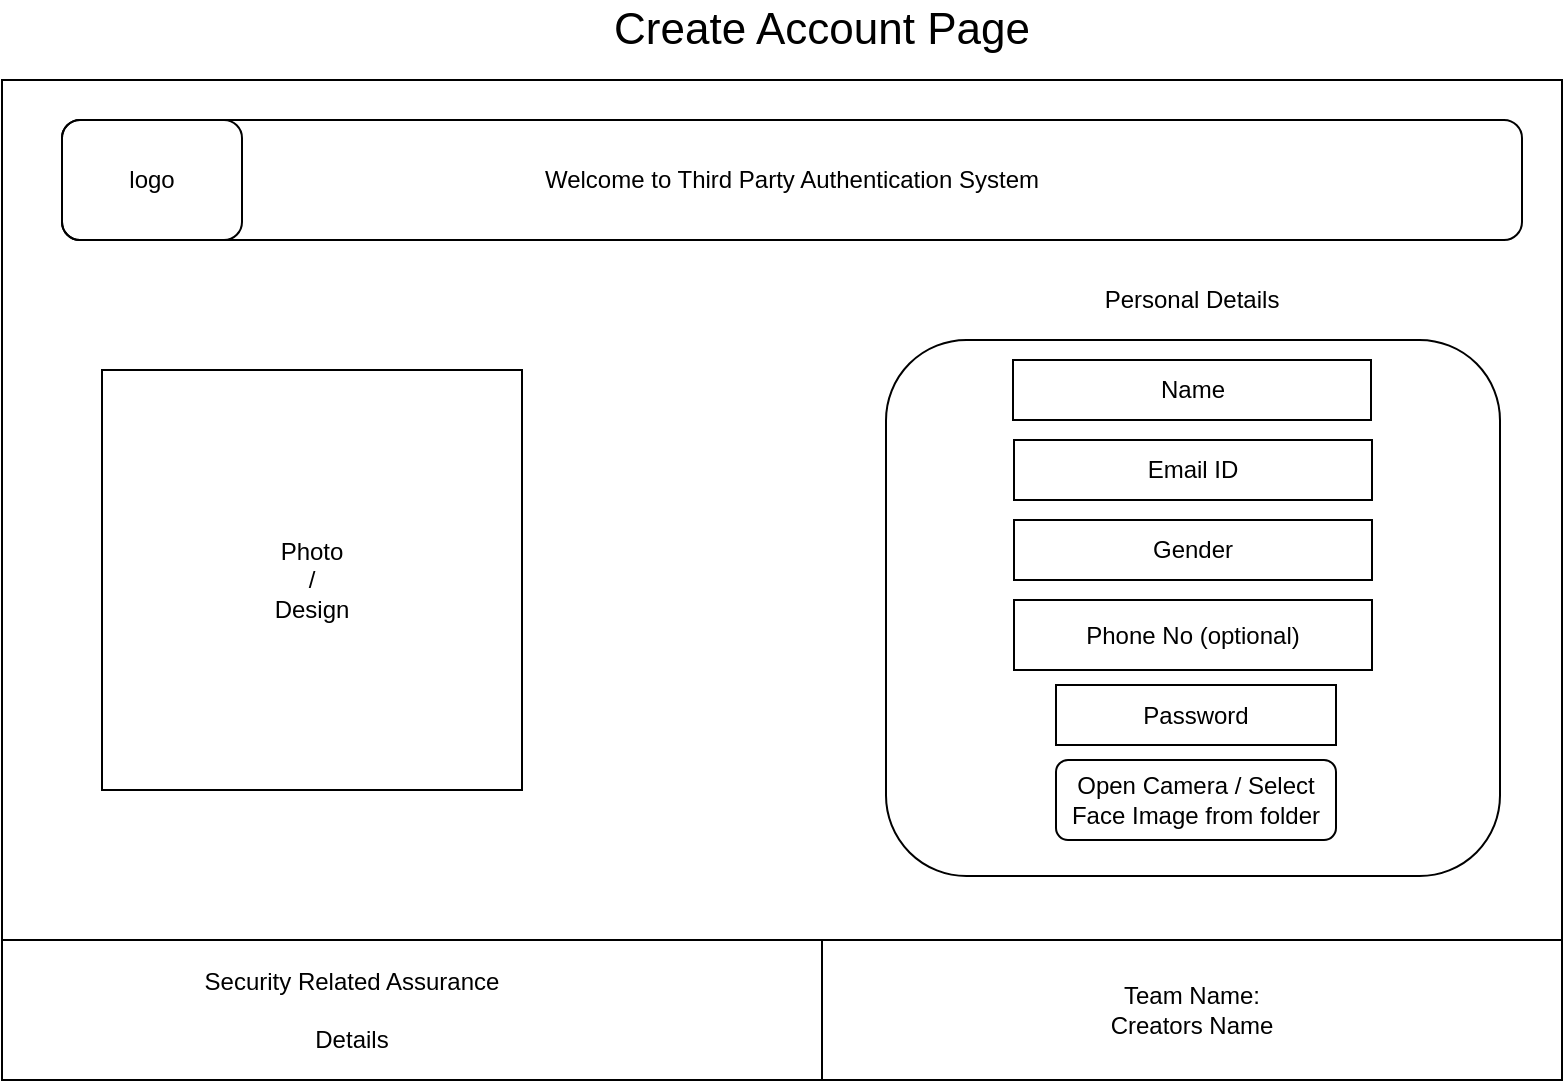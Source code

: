 <mxfile version="12.2.4" pages="1"><diagram id="sQzx17uD55lrhaneHpy9" name="Page-1"><mxGraphModel dx="740" dy="588" grid="1" gridSize="10" guides="1" tooltips="1" connect="1" arrows="1" fold="1" page="1" pageScale="1" pageWidth="827" pageHeight="1169" math="0" shadow="0"><root><mxCell id="0"/><mxCell id="1" parent="0"/><mxCell id="2" value="" style="rounded=0;whiteSpace=wrap;html=1;" parent="1" vertex="1"><mxGeometry x="23" y="90" width="780" height="500" as="geometry"/></mxCell><mxCell id="3" value="" style="rounded=1;whiteSpace=wrap;html=1;" parent="1" vertex="1"><mxGeometry x="53" y="110" width="730" height="60" as="geometry"/></mxCell><mxCell id="4" value="Welcome to Third Party Authentication System" style="text;html=1;strokeColor=none;fillColor=none;align=center;verticalAlign=middle;whiteSpace=wrap;rounded=0;" parent="1" vertex="1"><mxGeometry x="83" y="130" width="670" height="20" as="geometry"/></mxCell><mxCell id="5" value="" style="whiteSpace=wrap;html=1;aspect=fixed;" parent="1" vertex="1"><mxGeometry x="73" y="235" width="210" height="210" as="geometry"/></mxCell><mxCell id="6" value="Photo / Design" style="text;html=1;strokeColor=none;fillColor=none;align=center;verticalAlign=middle;whiteSpace=wrap;rounded=0;" parent="1" vertex="1"><mxGeometry x="158" y="330" width="40" height="20" as="geometry"/></mxCell><mxCell id="11" value="" style="rounded=0;whiteSpace=wrap;html=1;" parent="1" vertex="1"><mxGeometry x="23" y="520" width="780" height="70" as="geometry"/></mxCell><mxCell id="12" value="Security Related Assurance&lt;br&gt;&lt;br&gt;Details" style="text;html=1;strokeColor=none;fillColor=none;align=center;verticalAlign=middle;whiteSpace=wrap;rounded=0;" parent="1" vertex="1"><mxGeometry x="73" y="532.5" width="250" height="45" as="geometry"/></mxCell><mxCell id="14" value="Team Name:&lt;br&gt;Creators Name" style="rounded=0;whiteSpace=wrap;html=1;" parent="1" vertex="1"><mxGeometry x="433" y="520" width="370" height="70" as="geometry"/></mxCell><mxCell id="15" value="&lt;font style=&quot;font-size: 22px&quot;&gt;Create Account Page&lt;/font&gt;" style="text;html=1;strokeColor=none;fillColor=none;align=center;verticalAlign=middle;whiteSpace=wrap;rounded=0;" parent="1" vertex="1"><mxGeometry x="293" y="50" width="280" height="30" as="geometry"/></mxCell><mxCell id="16" value="" style="rounded=1;whiteSpace=wrap;html=1;fillColor=none;" parent="1" vertex="1"><mxGeometry x="465" y="220" width="307" height="268" as="geometry"/></mxCell><mxCell id="17" value="Personal Details" style="text;html=1;strokeColor=none;fillColor=none;align=center;verticalAlign=middle;whiteSpace=wrap;rounded=0;" parent="1" vertex="1"><mxGeometry x="558" y="190" width="120" height="20" as="geometry"/></mxCell><mxCell id="18" value="Name" style="rounded=0;whiteSpace=wrap;html=1;fillColor=none;" parent="1" vertex="1"><mxGeometry x="528.5" y="230" width="179" height="30" as="geometry"/></mxCell><mxCell id="19" value="Email ID" style="rounded=0;whiteSpace=wrap;html=1;fillColor=none;" parent="1" vertex="1"><mxGeometry x="529" y="270" width="179" height="30" as="geometry"/></mxCell><mxCell id="20" value="Gender" style="rounded=0;whiteSpace=wrap;html=1;fillColor=none;" parent="1" vertex="1"><mxGeometry x="529" y="310" width="179" height="30" as="geometry"/></mxCell><mxCell id="21" value="Phone No (optional)" style="rounded=0;whiteSpace=wrap;html=1;fillColor=none;" parent="1" vertex="1"><mxGeometry x="529" y="350" width="179" height="35" as="geometry"/></mxCell><mxCell id="22" value="logo" style="rounded=1;whiteSpace=wrap;html=1;fillColor=none;" parent="1" vertex="1"><mxGeometry x="53" y="110" width="90" height="60" as="geometry"/></mxCell><mxCell id="23" value="Password" style="rounded=0;whiteSpace=wrap;html=1;fillColor=none;" parent="1" vertex="1"><mxGeometry x="550" y="392.5" width="140" height="30" as="geometry"/></mxCell><mxCell id="24" value="Open Camera / Select Face Image from folder" style="rounded=1;whiteSpace=wrap;html=1;fillColor=none;" parent="1" vertex="1"><mxGeometry x="550" y="430" width="140" height="40" as="geometry"/></mxCell></root></mxGraphModel></diagram></mxfile>